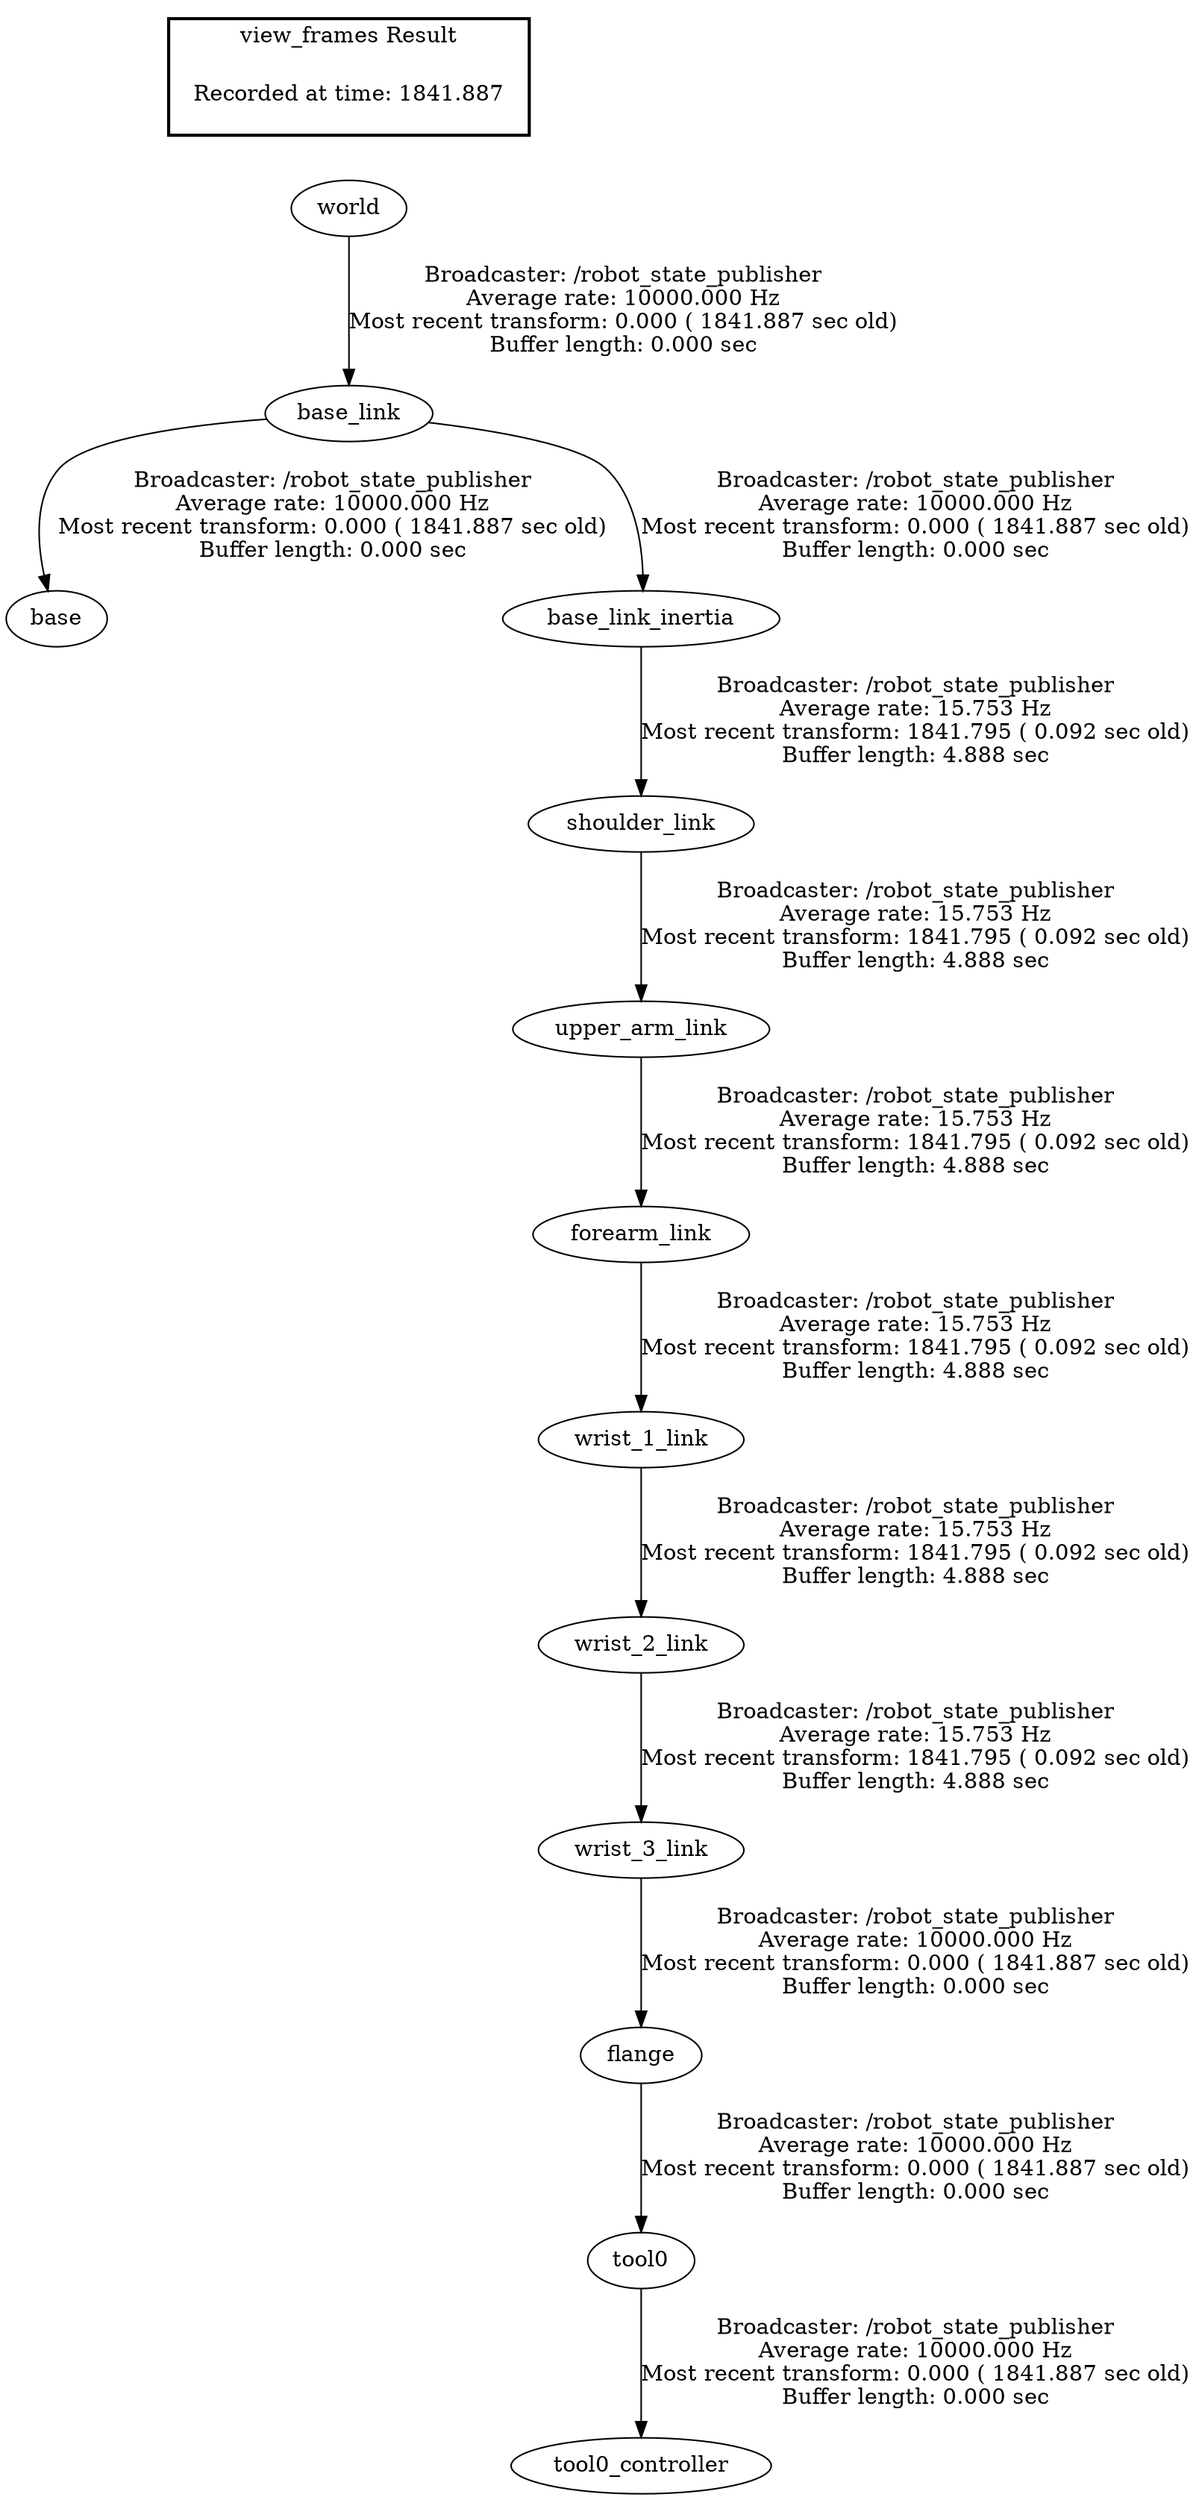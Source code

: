 digraph G {
"base_link" -> "base"[label="Broadcaster: /robot_state_publisher\nAverage rate: 10000.000 Hz\nMost recent transform: 0.000 ( 1841.887 sec old)\nBuffer length: 0.000 sec\n"];
"world" -> "base_link"[label="Broadcaster: /robot_state_publisher\nAverage rate: 10000.000 Hz\nMost recent transform: 0.000 ( 1841.887 sec old)\nBuffer length: 0.000 sec\n"];
"base_link" -> "base_link_inertia"[label="Broadcaster: /robot_state_publisher\nAverage rate: 10000.000 Hz\nMost recent transform: 0.000 ( 1841.887 sec old)\nBuffer length: 0.000 sec\n"];
"flange" -> "tool0"[label="Broadcaster: /robot_state_publisher\nAverage rate: 10000.000 Hz\nMost recent transform: 0.000 ( 1841.887 sec old)\nBuffer length: 0.000 sec\n"];
"wrist_3_link" -> "flange"[label="Broadcaster: /robot_state_publisher\nAverage rate: 10000.000 Hz\nMost recent transform: 0.000 ( 1841.887 sec old)\nBuffer length: 0.000 sec\n"];
"tool0" -> "tool0_controller"[label="Broadcaster: /robot_state_publisher\nAverage rate: 10000.000 Hz\nMost recent transform: 0.000 ( 1841.887 sec old)\nBuffer length: 0.000 sec\n"];
"wrist_2_link" -> "wrist_3_link"[label="Broadcaster: /robot_state_publisher\nAverage rate: 15.753 Hz\nMost recent transform: 1841.795 ( 0.092 sec old)\nBuffer length: 4.888 sec\n"];
"upper_arm_link" -> "forearm_link"[label="Broadcaster: /robot_state_publisher\nAverage rate: 15.753 Hz\nMost recent transform: 1841.795 ( 0.092 sec old)\nBuffer length: 4.888 sec\n"];
"shoulder_link" -> "upper_arm_link"[label="Broadcaster: /robot_state_publisher\nAverage rate: 15.753 Hz\nMost recent transform: 1841.795 ( 0.092 sec old)\nBuffer length: 4.888 sec\n"];
"base_link_inertia" -> "shoulder_link"[label="Broadcaster: /robot_state_publisher\nAverage rate: 15.753 Hz\nMost recent transform: 1841.795 ( 0.092 sec old)\nBuffer length: 4.888 sec\n"];
"forearm_link" -> "wrist_1_link"[label="Broadcaster: /robot_state_publisher\nAverage rate: 15.753 Hz\nMost recent transform: 1841.795 ( 0.092 sec old)\nBuffer length: 4.888 sec\n"];
"wrist_1_link" -> "wrist_2_link"[label="Broadcaster: /robot_state_publisher\nAverage rate: 15.753 Hz\nMost recent transform: 1841.795 ( 0.092 sec old)\nBuffer length: 4.888 sec\n"];
edge [style=invis];
 subgraph cluster_legend { style=bold; color=black; label ="view_frames Result";
"Recorded at time: 1841.887"[ shape=plaintext ] ;
 }->"world";
}